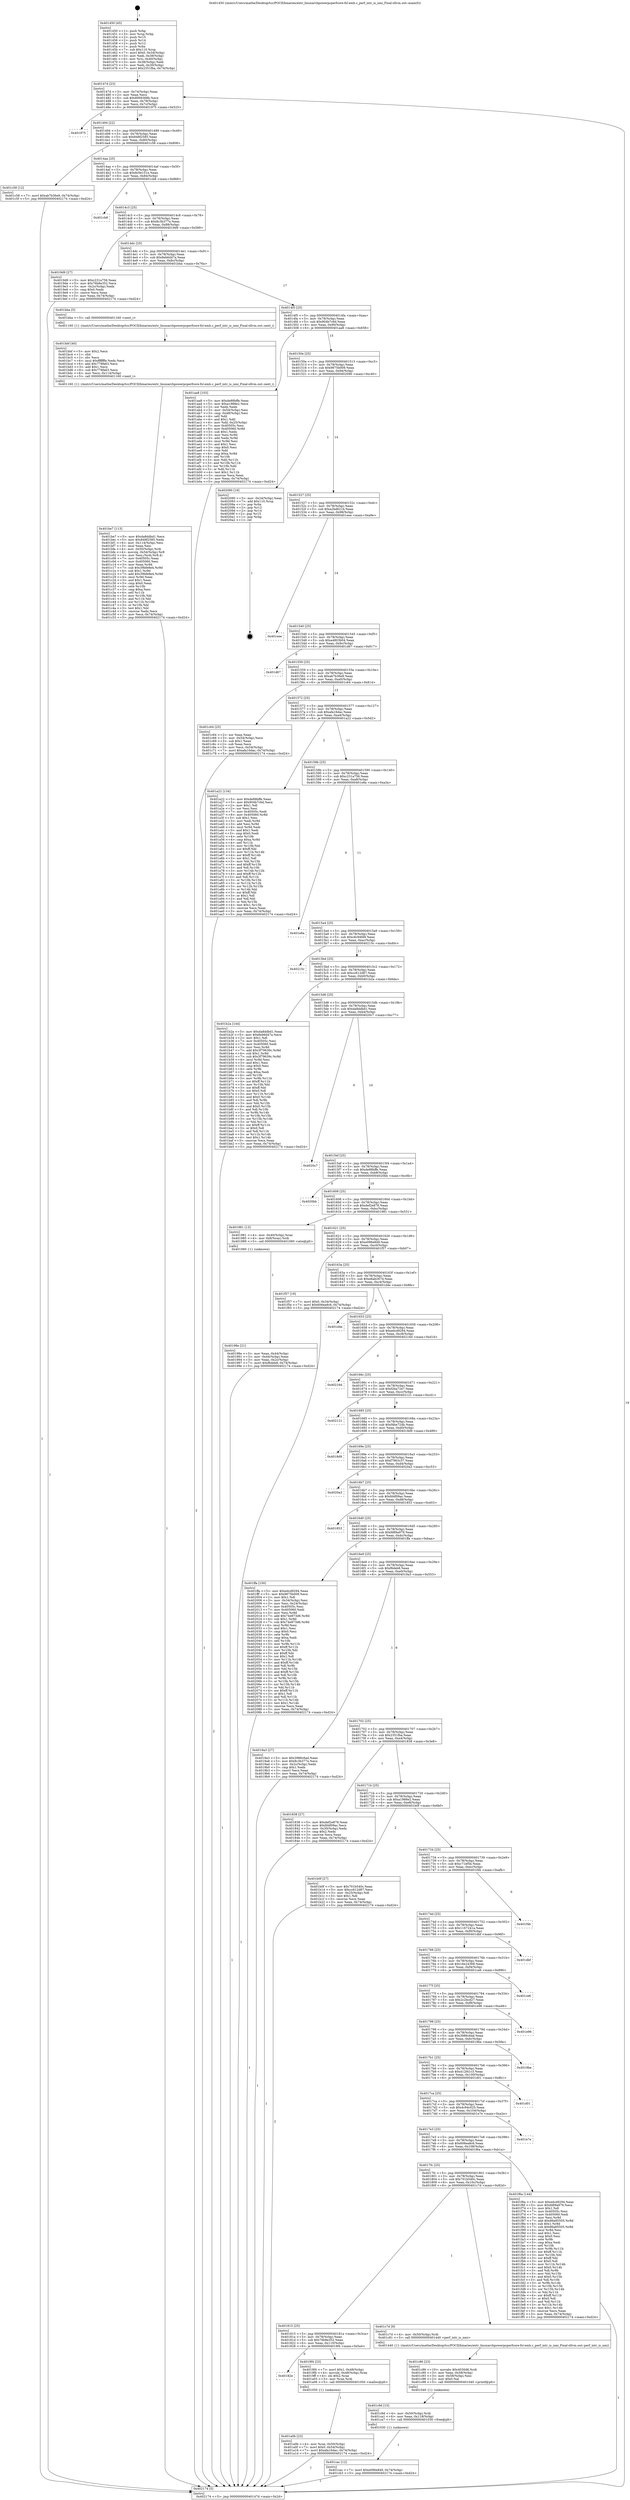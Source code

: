 digraph "0x401450" {
  label = "0x401450 (/mnt/c/Users/mathe/Desktop/tcc/POCII/binaries/extr_linuxarchpowerpcperfcore-fsl-emb.c_perf_intr_is_nmi_Final-ollvm.out::main(0))"
  labelloc = "t"
  node[shape=record]

  Entry [label="",width=0.3,height=0.3,shape=circle,fillcolor=black,style=filled]
  "0x40147d" [label="{
     0x40147d [23]\l
     | [instrs]\l
     &nbsp;&nbsp;0x40147d \<+3\>: mov -0x74(%rbp),%eax\l
     &nbsp;&nbsp;0x401480 \<+2\>: mov %eax,%ecx\l
     &nbsp;&nbsp;0x401482 \<+6\>: sub $0x8069368b,%ecx\l
     &nbsp;&nbsp;0x401488 \<+3\>: mov %eax,-0x78(%rbp)\l
     &nbsp;&nbsp;0x40148b \<+3\>: mov %ecx,-0x7c(%rbp)\l
     &nbsp;&nbsp;0x40148e \<+6\>: je 0000000000401975 \<main+0x525\>\l
  }"]
  "0x401975" [label="{
     0x401975\l
  }", style=dashed]
  "0x401494" [label="{
     0x401494 [22]\l
     | [instrs]\l
     &nbsp;&nbsp;0x401494 \<+5\>: jmp 0000000000401499 \<main+0x49\>\l
     &nbsp;&nbsp;0x401499 \<+3\>: mov -0x78(%rbp),%eax\l
     &nbsp;&nbsp;0x40149c \<+5\>: sub $0x848f2585,%eax\l
     &nbsp;&nbsp;0x4014a1 \<+3\>: mov %eax,-0x80(%rbp)\l
     &nbsp;&nbsp;0x4014a4 \<+6\>: je 0000000000401c58 \<main+0x808\>\l
  }"]
  Exit [label="",width=0.3,height=0.3,shape=circle,fillcolor=black,style=filled,peripheries=2]
  "0x401c58" [label="{
     0x401c58 [12]\l
     | [instrs]\l
     &nbsp;&nbsp;0x401c58 \<+7\>: movl $0xab7b36e9,-0x74(%rbp)\l
     &nbsp;&nbsp;0x401c5f \<+5\>: jmp 0000000000402174 \<main+0xd24\>\l
  }"]
  "0x4014aa" [label="{
     0x4014aa [25]\l
     | [instrs]\l
     &nbsp;&nbsp;0x4014aa \<+5\>: jmp 00000000004014af \<main+0x5f\>\l
     &nbsp;&nbsp;0x4014af \<+3\>: mov -0x78(%rbp),%eax\l
     &nbsp;&nbsp;0x4014b2 \<+5\>: sub $0x8c0e151e,%eax\l
     &nbsp;&nbsp;0x4014b7 \<+6\>: mov %eax,-0x84(%rbp)\l
     &nbsp;&nbsp;0x4014bd \<+6\>: je 0000000000401cb8 \<main+0x868\>\l
  }"]
  "0x401cac" [label="{
     0x401cac [12]\l
     | [instrs]\l
     &nbsp;&nbsp;0x401cac \<+7\>: movl $0xe096e849,-0x74(%rbp)\l
     &nbsp;&nbsp;0x401cb3 \<+5\>: jmp 0000000000402174 \<main+0xd24\>\l
  }"]
  "0x401cb8" [label="{
     0x401cb8\l
  }", style=dashed]
  "0x4014c3" [label="{
     0x4014c3 [25]\l
     | [instrs]\l
     &nbsp;&nbsp;0x4014c3 \<+5\>: jmp 00000000004014c8 \<main+0x78\>\l
     &nbsp;&nbsp;0x4014c8 \<+3\>: mov -0x78(%rbp),%eax\l
     &nbsp;&nbsp;0x4014cb \<+5\>: sub $0x8c3b377e,%eax\l
     &nbsp;&nbsp;0x4014d0 \<+6\>: mov %eax,-0x88(%rbp)\l
     &nbsp;&nbsp;0x4014d6 \<+6\>: je 00000000004019d9 \<main+0x589\>\l
  }"]
  "0x401c9d" [label="{
     0x401c9d [15]\l
     | [instrs]\l
     &nbsp;&nbsp;0x401c9d \<+4\>: mov -0x50(%rbp),%rdi\l
     &nbsp;&nbsp;0x401ca1 \<+6\>: mov %eax,-0x118(%rbp)\l
     &nbsp;&nbsp;0x401ca7 \<+5\>: call 0000000000401030 \<free@plt\>\l
     | [calls]\l
     &nbsp;&nbsp;0x401030 \{1\} (unknown)\l
  }"]
  "0x4019d9" [label="{
     0x4019d9 [27]\l
     | [instrs]\l
     &nbsp;&nbsp;0x4019d9 \<+5\>: mov $0xc231a756,%eax\l
     &nbsp;&nbsp;0x4019de \<+5\>: mov $0x76b8e352,%ecx\l
     &nbsp;&nbsp;0x4019e3 \<+3\>: mov -0x2c(%rbp),%edx\l
     &nbsp;&nbsp;0x4019e6 \<+3\>: cmp $0x0,%edx\l
     &nbsp;&nbsp;0x4019e9 \<+3\>: cmove %ecx,%eax\l
     &nbsp;&nbsp;0x4019ec \<+3\>: mov %eax,-0x74(%rbp)\l
     &nbsp;&nbsp;0x4019ef \<+5\>: jmp 0000000000402174 \<main+0xd24\>\l
  }"]
  "0x4014dc" [label="{
     0x4014dc [25]\l
     | [instrs]\l
     &nbsp;&nbsp;0x4014dc \<+5\>: jmp 00000000004014e1 \<main+0x91\>\l
     &nbsp;&nbsp;0x4014e1 \<+3\>: mov -0x78(%rbp),%eax\l
     &nbsp;&nbsp;0x4014e4 \<+5\>: sub $0x8eb6d47a,%eax\l
     &nbsp;&nbsp;0x4014e9 \<+6\>: mov %eax,-0x8c(%rbp)\l
     &nbsp;&nbsp;0x4014ef \<+6\>: je 0000000000401bba \<main+0x76a\>\l
  }"]
  "0x401c86" [label="{
     0x401c86 [23]\l
     | [instrs]\l
     &nbsp;&nbsp;0x401c86 \<+10\>: movabs $0x4030d6,%rdi\l
     &nbsp;&nbsp;0x401c90 \<+3\>: mov %eax,-0x58(%rbp)\l
     &nbsp;&nbsp;0x401c93 \<+3\>: mov -0x58(%rbp),%esi\l
     &nbsp;&nbsp;0x401c96 \<+2\>: mov $0x0,%al\l
     &nbsp;&nbsp;0x401c98 \<+5\>: call 0000000000401040 \<printf@plt\>\l
     | [calls]\l
     &nbsp;&nbsp;0x401040 \{1\} (unknown)\l
  }"]
  "0x401bba" [label="{
     0x401bba [5]\l
     | [instrs]\l
     &nbsp;&nbsp;0x401bba \<+5\>: call 0000000000401160 \<next_i\>\l
     | [calls]\l
     &nbsp;&nbsp;0x401160 \{1\} (/mnt/c/Users/mathe/Desktop/tcc/POCII/binaries/extr_linuxarchpowerpcperfcore-fsl-emb.c_perf_intr_is_nmi_Final-ollvm.out::next_i)\l
  }"]
  "0x4014f5" [label="{
     0x4014f5 [25]\l
     | [instrs]\l
     &nbsp;&nbsp;0x4014f5 \<+5\>: jmp 00000000004014fa \<main+0xaa\>\l
     &nbsp;&nbsp;0x4014fa \<+3\>: mov -0x78(%rbp),%eax\l
     &nbsp;&nbsp;0x4014fd \<+5\>: sub $0x904b7c6d,%eax\l
     &nbsp;&nbsp;0x401502 \<+6\>: mov %eax,-0x90(%rbp)\l
     &nbsp;&nbsp;0x401508 \<+6\>: je 0000000000401aa8 \<main+0x658\>\l
  }"]
  "0x401be7" [label="{
     0x401be7 [113]\l
     | [instrs]\l
     &nbsp;&nbsp;0x401be7 \<+5\>: mov $0xda8ddbd1,%ecx\l
     &nbsp;&nbsp;0x401bec \<+5\>: mov $0x848f2585,%edx\l
     &nbsp;&nbsp;0x401bf1 \<+6\>: mov -0x114(%rbp),%esi\l
     &nbsp;&nbsp;0x401bf7 \<+3\>: imul %eax,%esi\l
     &nbsp;&nbsp;0x401bfa \<+4\>: mov -0x50(%rbp),%rdi\l
     &nbsp;&nbsp;0x401bfe \<+4\>: movslq -0x54(%rbp),%r8\l
     &nbsp;&nbsp;0x401c02 \<+4\>: mov %esi,(%rdi,%r8,4)\l
     &nbsp;&nbsp;0x401c06 \<+7\>: mov 0x40505c,%eax\l
     &nbsp;&nbsp;0x401c0d \<+7\>: mov 0x405060,%esi\l
     &nbsp;&nbsp;0x401c14 \<+3\>: mov %eax,%r9d\l
     &nbsp;&nbsp;0x401c17 \<+7\>: sub $0x39bfe8e4,%r9d\l
     &nbsp;&nbsp;0x401c1e \<+4\>: sub $0x1,%r9d\l
     &nbsp;&nbsp;0x401c22 \<+7\>: add $0x39bfe8e4,%r9d\l
     &nbsp;&nbsp;0x401c29 \<+4\>: imul %r9d,%eax\l
     &nbsp;&nbsp;0x401c2d \<+3\>: and $0x1,%eax\l
     &nbsp;&nbsp;0x401c30 \<+3\>: cmp $0x0,%eax\l
     &nbsp;&nbsp;0x401c33 \<+4\>: sete %r10b\l
     &nbsp;&nbsp;0x401c37 \<+3\>: cmp $0xa,%esi\l
     &nbsp;&nbsp;0x401c3a \<+4\>: setl %r11b\l
     &nbsp;&nbsp;0x401c3e \<+3\>: mov %r10b,%bl\l
     &nbsp;&nbsp;0x401c41 \<+3\>: and %r11b,%bl\l
     &nbsp;&nbsp;0x401c44 \<+3\>: xor %r11b,%r10b\l
     &nbsp;&nbsp;0x401c47 \<+3\>: or %r10b,%bl\l
     &nbsp;&nbsp;0x401c4a \<+3\>: test $0x1,%bl\l
     &nbsp;&nbsp;0x401c4d \<+3\>: cmovne %edx,%ecx\l
     &nbsp;&nbsp;0x401c50 \<+3\>: mov %ecx,-0x74(%rbp)\l
     &nbsp;&nbsp;0x401c53 \<+5\>: jmp 0000000000402174 \<main+0xd24\>\l
  }"]
  "0x401aa8" [label="{
     0x401aa8 [103]\l
     | [instrs]\l
     &nbsp;&nbsp;0x401aa8 \<+5\>: mov $0xde88bffe,%eax\l
     &nbsp;&nbsp;0x401aad \<+5\>: mov $0xa1988e2,%ecx\l
     &nbsp;&nbsp;0x401ab2 \<+2\>: xor %edx,%edx\l
     &nbsp;&nbsp;0x401ab4 \<+3\>: mov -0x54(%rbp),%esi\l
     &nbsp;&nbsp;0x401ab7 \<+3\>: cmp -0x48(%rbp),%esi\l
     &nbsp;&nbsp;0x401aba \<+4\>: setl %dil\l
     &nbsp;&nbsp;0x401abe \<+4\>: and $0x1,%dil\l
     &nbsp;&nbsp;0x401ac2 \<+4\>: mov %dil,-0x25(%rbp)\l
     &nbsp;&nbsp;0x401ac6 \<+7\>: mov 0x40505c,%esi\l
     &nbsp;&nbsp;0x401acd \<+8\>: mov 0x405060,%r8d\l
     &nbsp;&nbsp;0x401ad5 \<+3\>: sub $0x1,%edx\l
     &nbsp;&nbsp;0x401ad8 \<+3\>: mov %esi,%r9d\l
     &nbsp;&nbsp;0x401adb \<+3\>: add %edx,%r9d\l
     &nbsp;&nbsp;0x401ade \<+4\>: imul %r9d,%esi\l
     &nbsp;&nbsp;0x401ae2 \<+3\>: and $0x1,%esi\l
     &nbsp;&nbsp;0x401ae5 \<+3\>: cmp $0x0,%esi\l
     &nbsp;&nbsp;0x401ae8 \<+4\>: sete %dil\l
     &nbsp;&nbsp;0x401aec \<+4\>: cmp $0xa,%r8d\l
     &nbsp;&nbsp;0x401af0 \<+4\>: setl %r10b\l
     &nbsp;&nbsp;0x401af4 \<+3\>: mov %dil,%r11b\l
     &nbsp;&nbsp;0x401af7 \<+3\>: and %r10b,%r11b\l
     &nbsp;&nbsp;0x401afa \<+3\>: xor %r10b,%dil\l
     &nbsp;&nbsp;0x401afd \<+3\>: or %dil,%r11b\l
     &nbsp;&nbsp;0x401b00 \<+4\>: test $0x1,%r11b\l
     &nbsp;&nbsp;0x401b04 \<+3\>: cmovne %ecx,%eax\l
     &nbsp;&nbsp;0x401b07 \<+3\>: mov %eax,-0x74(%rbp)\l
     &nbsp;&nbsp;0x401b0a \<+5\>: jmp 0000000000402174 \<main+0xd24\>\l
  }"]
  "0x40150e" [label="{
     0x40150e [25]\l
     | [instrs]\l
     &nbsp;&nbsp;0x40150e \<+5\>: jmp 0000000000401513 \<main+0xc3\>\l
     &nbsp;&nbsp;0x401513 \<+3\>: mov -0x78(%rbp),%eax\l
     &nbsp;&nbsp;0x401516 \<+5\>: sub $0x9875b009,%eax\l
     &nbsp;&nbsp;0x40151b \<+6\>: mov %eax,-0x94(%rbp)\l
     &nbsp;&nbsp;0x401521 \<+6\>: je 0000000000402090 \<main+0xc40\>\l
  }"]
  "0x401bbf" [label="{
     0x401bbf [40]\l
     | [instrs]\l
     &nbsp;&nbsp;0x401bbf \<+5\>: mov $0x2,%ecx\l
     &nbsp;&nbsp;0x401bc4 \<+1\>: cltd\l
     &nbsp;&nbsp;0x401bc5 \<+2\>: idiv %ecx\l
     &nbsp;&nbsp;0x401bc7 \<+6\>: imul $0xfffffffe,%edx,%ecx\l
     &nbsp;&nbsp;0x401bcd \<+6\>: add $0x778fa63,%ecx\l
     &nbsp;&nbsp;0x401bd3 \<+3\>: add $0x1,%ecx\l
     &nbsp;&nbsp;0x401bd6 \<+6\>: sub $0x778fa63,%ecx\l
     &nbsp;&nbsp;0x401bdc \<+6\>: mov %ecx,-0x114(%rbp)\l
     &nbsp;&nbsp;0x401be2 \<+5\>: call 0000000000401160 \<next_i\>\l
     | [calls]\l
     &nbsp;&nbsp;0x401160 \{1\} (/mnt/c/Users/mathe/Desktop/tcc/POCII/binaries/extr_linuxarchpowerpcperfcore-fsl-emb.c_perf_intr_is_nmi_Final-ollvm.out::next_i)\l
  }"]
  "0x402090" [label="{
     0x402090 [19]\l
     | [instrs]\l
     &nbsp;&nbsp;0x402090 \<+3\>: mov -0x24(%rbp),%eax\l
     &nbsp;&nbsp;0x402093 \<+7\>: add $0x110,%rsp\l
     &nbsp;&nbsp;0x40209a \<+1\>: pop %rbx\l
     &nbsp;&nbsp;0x40209b \<+2\>: pop %r12\l
     &nbsp;&nbsp;0x40209d \<+2\>: pop %r14\l
     &nbsp;&nbsp;0x40209f \<+2\>: pop %r15\l
     &nbsp;&nbsp;0x4020a1 \<+1\>: pop %rbp\l
     &nbsp;&nbsp;0x4020a2 \<+1\>: ret\l
  }"]
  "0x401527" [label="{
     0x401527 [25]\l
     | [instrs]\l
     &nbsp;&nbsp;0x401527 \<+5\>: jmp 000000000040152c \<main+0xdc\>\l
     &nbsp;&nbsp;0x40152c \<+3\>: mov -0x78(%rbp),%eax\l
     &nbsp;&nbsp;0x40152f \<+5\>: sub $0xa2bd621b,%eax\l
     &nbsp;&nbsp;0x401534 \<+6\>: mov %eax,-0x98(%rbp)\l
     &nbsp;&nbsp;0x40153a \<+6\>: je 0000000000401eee \<main+0xa9e\>\l
  }"]
  "0x401a0b" [label="{
     0x401a0b [23]\l
     | [instrs]\l
     &nbsp;&nbsp;0x401a0b \<+4\>: mov %rax,-0x50(%rbp)\l
     &nbsp;&nbsp;0x401a0f \<+7\>: movl $0x0,-0x54(%rbp)\l
     &nbsp;&nbsp;0x401a16 \<+7\>: movl $0xafa16dac,-0x74(%rbp)\l
     &nbsp;&nbsp;0x401a1d \<+5\>: jmp 0000000000402174 \<main+0xd24\>\l
  }"]
  "0x401eee" [label="{
     0x401eee\l
  }", style=dashed]
  "0x401540" [label="{
     0x401540 [25]\l
     | [instrs]\l
     &nbsp;&nbsp;0x401540 \<+5\>: jmp 0000000000401545 \<main+0xf5\>\l
     &nbsp;&nbsp;0x401545 \<+3\>: mov -0x78(%rbp),%eax\l
     &nbsp;&nbsp;0x401548 \<+5\>: sub $0xa4803b04,%eax\l
     &nbsp;&nbsp;0x40154d \<+6\>: mov %eax,-0x9c(%rbp)\l
     &nbsp;&nbsp;0x401553 \<+6\>: je 0000000000401d67 \<main+0x917\>\l
  }"]
  "0x40182e" [label="{
     0x40182e\l
  }", style=dashed]
  "0x401d67" [label="{
     0x401d67\l
  }", style=dashed]
  "0x401559" [label="{
     0x401559 [25]\l
     | [instrs]\l
     &nbsp;&nbsp;0x401559 \<+5\>: jmp 000000000040155e \<main+0x10e\>\l
     &nbsp;&nbsp;0x40155e \<+3\>: mov -0x78(%rbp),%eax\l
     &nbsp;&nbsp;0x401561 \<+5\>: sub $0xab7b36e9,%eax\l
     &nbsp;&nbsp;0x401566 \<+6\>: mov %eax,-0xa0(%rbp)\l
     &nbsp;&nbsp;0x40156c \<+6\>: je 0000000000401c64 \<main+0x814\>\l
  }"]
  "0x4019f4" [label="{
     0x4019f4 [23]\l
     | [instrs]\l
     &nbsp;&nbsp;0x4019f4 \<+7\>: movl $0x1,-0x48(%rbp)\l
     &nbsp;&nbsp;0x4019fb \<+4\>: movslq -0x48(%rbp),%rax\l
     &nbsp;&nbsp;0x4019ff \<+4\>: shl $0x2,%rax\l
     &nbsp;&nbsp;0x401a03 \<+3\>: mov %rax,%rdi\l
     &nbsp;&nbsp;0x401a06 \<+5\>: call 0000000000401050 \<malloc@plt\>\l
     | [calls]\l
     &nbsp;&nbsp;0x401050 \{1\} (unknown)\l
  }"]
  "0x401c64" [label="{
     0x401c64 [25]\l
     | [instrs]\l
     &nbsp;&nbsp;0x401c64 \<+2\>: xor %eax,%eax\l
     &nbsp;&nbsp;0x401c66 \<+3\>: mov -0x54(%rbp),%ecx\l
     &nbsp;&nbsp;0x401c69 \<+3\>: sub $0x1,%eax\l
     &nbsp;&nbsp;0x401c6c \<+2\>: sub %eax,%ecx\l
     &nbsp;&nbsp;0x401c6e \<+3\>: mov %ecx,-0x54(%rbp)\l
     &nbsp;&nbsp;0x401c71 \<+7\>: movl $0xafa16dac,-0x74(%rbp)\l
     &nbsp;&nbsp;0x401c78 \<+5\>: jmp 0000000000402174 \<main+0xd24\>\l
  }"]
  "0x401572" [label="{
     0x401572 [25]\l
     | [instrs]\l
     &nbsp;&nbsp;0x401572 \<+5\>: jmp 0000000000401577 \<main+0x127\>\l
     &nbsp;&nbsp;0x401577 \<+3\>: mov -0x78(%rbp),%eax\l
     &nbsp;&nbsp;0x40157a \<+5\>: sub $0xafa16dac,%eax\l
     &nbsp;&nbsp;0x40157f \<+6\>: mov %eax,-0xa4(%rbp)\l
     &nbsp;&nbsp;0x401585 \<+6\>: je 0000000000401a22 \<main+0x5d2\>\l
  }"]
  "0x401815" [label="{
     0x401815 [25]\l
     | [instrs]\l
     &nbsp;&nbsp;0x401815 \<+5\>: jmp 000000000040181a \<main+0x3ca\>\l
     &nbsp;&nbsp;0x40181a \<+3\>: mov -0x78(%rbp),%eax\l
     &nbsp;&nbsp;0x40181d \<+5\>: sub $0x76b8e352,%eax\l
     &nbsp;&nbsp;0x401822 \<+6\>: mov %eax,-0x110(%rbp)\l
     &nbsp;&nbsp;0x401828 \<+6\>: je 00000000004019f4 \<main+0x5a4\>\l
  }"]
  "0x401a22" [label="{
     0x401a22 [134]\l
     | [instrs]\l
     &nbsp;&nbsp;0x401a22 \<+5\>: mov $0xde88bffe,%eax\l
     &nbsp;&nbsp;0x401a27 \<+5\>: mov $0x904b7c6d,%ecx\l
     &nbsp;&nbsp;0x401a2c \<+2\>: mov $0x1,%dl\l
     &nbsp;&nbsp;0x401a2e \<+2\>: xor %esi,%esi\l
     &nbsp;&nbsp;0x401a30 \<+7\>: mov 0x40505c,%edi\l
     &nbsp;&nbsp;0x401a37 \<+8\>: mov 0x405060,%r8d\l
     &nbsp;&nbsp;0x401a3f \<+3\>: sub $0x1,%esi\l
     &nbsp;&nbsp;0x401a42 \<+3\>: mov %edi,%r9d\l
     &nbsp;&nbsp;0x401a45 \<+3\>: add %esi,%r9d\l
     &nbsp;&nbsp;0x401a48 \<+4\>: imul %r9d,%edi\l
     &nbsp;&nbsp;0x401a4c \<+3\>: and $0x1,%edi\l
     &nbsp;&nbsp;0x401a4f \<+3\>: cmp $0x0,%edi\l
     &nbsp;&nbsp;0x401a52 \<+4\>: sete %r10b\l
     &nbsp;&nbsp;0x401a56 \<+4\>: cmp $0xa,%r8d\l
     &nbsp;&nbsp;0x401a5a \<+4\>: setl %r11b\l
     &nbsp;&nbsp;0x401a5e \<+3\>: mov %r10b,%bl\l
     &nbsp;&nbsp;0x401a61 \<+3\>: xor $0xff,%bl\l
     &nbsp;&nbsp;0x401a64 \<+3\>: mov %r11b,%r14b\l
     &nbsp;&nbsp;0x401a67 \<+4\>: xor $0xff,%r14b\l
     &nbsp;&nbsp;0x401a6b \<+3\>: xor $0x1,%dl\l
     &nbsp;&nbsp;0x401a6e \<+3\>: mov %bl,%r15b\l
     &nbsp;&nbsp;0x401a71 \<+4\>: and $0xff,%r15b\l
     &nbsp;&nbsp;0x401a75 \<+3\>: and %dl,%r10b\l
     &nbsp;&nbsp;0x401a78 \<+3\>: mov %r14b,%r12b\l
     &nbsp;&nbsp;0x401a7b \<+4\>: and $0xff,%r12b\l
     &nbsp;&nbsp;0x401a7f \<+3\>: and %dl,%r11b\l
     &nbsp;&nbsp;0x401a82 \<+3\>: or %r10b,%r15b\l
     &nbsp;&nbsp;0x401a85 \<+3\>: or %r11b,%r12b\l
     &nbsp;&nbsp;0x401a88 \<+3\>: xor %r12b,%r15b\l
     &nbsp;&nbsp;0x401a8b \<+3\>: or %r14b,%bl\l
     &nbsp;&nbsp;0x401a8e \<+3\>: xor $0xff,%bl\l
     &nbsp;&nbsp;0x401a91 \<+3\>: or $0x1,%dl\l
     &nbsp;&nbsp;0x401a94 \<+2\>: and %dl,%bl\l
     &nbsp;&nbsp;0x401a96 \<+3\>: or %bl,%r15b\l
     &nbsp;&nbsp;0x401a99 \<+4\>: test $0x1,%r15b\l
     &nbsp;&nbsp;0x401a9d \<+3\>: cmovne %ecx,%eax\l
     &nbsp;&nbsp;0x401aa0 \<+3\>: mov %eax,-0x74(%rbp)\l
     &nbsp;&nbsp;0x401aa3 \<+5\>: jmp 0000000000402174 \<main+0xd24\>\l
  }"]
  "0x40158b" [label="{
     0x40158b [25]\l
     | [instrs]\l
     &nbsp;&nbsp;0x40158b \<+5\>: jmp 0000000000401590 \<main+0x140\>\l
     &nbsp;&nbsp;0x401590 \<+3\>: mov -0x78(%rbp),%eax\l
     &nbsp;&nbsp;0x401593 \<+5\>: sub $0xc231a756,%eax\l
     &nbsp;&nbsp;0x401598 \<+6\>: mov %eax,-0xa8(%rbp)\l
     &nbsp;&nbsp;0x40159e \<+6\>: je 0000000000401e8a \<main+0xa3a\>\l
  }"]
  "0x401c7d" [label="{
     0x401c7d [9]\l
     | [instrs]\l
     &nbsp;&nbsp;0x401c7d \<+4\>: mov -0x50(%rbp),%rdi\l
     &nbsp;&nbsp;0x401c81 \<+5\>: call 0000000000401440 \<perf_intr_is_nmi\>\l
     | [calls]\l
     &nbsp;&nbsp;0x401440 \{1\} (/mnt/c/Users/mathe/Desktop/tcc/POCII/binaries/extr_linuxarchpowerpcperfcore-fsl-emb.c_perf_intr_is_nmi_Final-ollvm.out::perf_intr_is_nmi)\l
  }"]
  "0x401e8a" [label="{
     0x401e8a\l
  }", style=dashed]
  "0x4015a4" [label="{
     0x4015a4 [25]\l
     | [instrs]\l
     &nbsp;&nbsp;0x4015a4 \<+5\>: jmp 00000000004015a9 \<main+0x159\>\l
     &nbsp;&nbsp;0x4015a9 \<+3\>: mov -0x78(%rbp),%eax\l
     &nbsp;&nbsp;0x4015ac \<+5\>: sub $0xc6c94fd9,%eax\l
     &nbsp;&nbsp;0x4015b1 \<+6\>: mov %eax,-0xac(%rbp)\l
     &nbsp;&nbsp;0x4015b7 \<+6\>: je 000000000040215c \<main+0xd0c\>\l
  }"]
  "0x4017fc" [label="{
     0x4017fc [25]\l
     | [instrs]\l
     &nbsp;&nbsp;0x4017fc \<+5\>: jmp 0000000000401801 \<main+0x3b1\>\l
     &nbsp;&nbsp;0x401801 \<+3\>: mov -0x78(%rbp),%eax\l
     &nbsp;&nbsp;0x401804 \<+5\>: sub $0x701b540c,%eax\l
     &nbsp;&nbsp;0x401809 \<+6\>: mov %eax,-0x10c(%rbp)\l
     &nbsp;&nbsp;0x40180f \<+6\>: je 0000000000401c7d \<main+0x82d\>\l
  }"]
  "0x40215c" [label="{
     0x40215c\l
  }", style=dashed]
  "0x4015bd" [label="{
     0x4015bd [25]\l
     | [instrs]\l
     &nbsp;&nbsp;0x4015bd \<+5\>: jmp 00000000004015c2 \<main+0x172\>\l
     &nbsp;&nbsp;0x4015c2 \<+3\>: mov -0x78(%rbp),%eax\l
     &nbsp;&nbsp;0x4015c5 \<+5\>: sub $0xcc612d87,%eax\l
     &nbsp;&nbsp;0x4015ca \<+6\>: mov %eax,-0xb0(%rbp)\l
     &nbsp;&nbsp;0x4015d0 \<+6\>: je 0000000000401b2a \<main+0x6da\>\l
  }"]
  "0x401f6a" [label="{
     0x401f6a [144]\l
     | [instrs]\l
     &nbsp;&nbsp;0x401f6a \<+5\>: mov $0xedcd9294,%eax\l
     &nbsp;&nbsp;0x401f6f \<+5\>: mov $0xfd89a979,%ecx\l
     &nbsp;&nbsp;0x401f74 \<+2\>: mov $0x1,%dl\l
     &nbsp;&nbsp;0x401f76 \<+7\>: mov 0x40505c,%esi\l
     &nbsp;&nbsp;0x401f7d \<+7\>: mov 0x405060,%edi\l
     &nbsp;&nbsp;0x401f84 \<+3\>: mov %esi,%r8d\l
     &nbsp;&nbsp;0x401f87 \<+7\>: add $0x86a85505,%r8d\l
     &nbsp;&nbsp;0x401f8e \<+4\>: sub $0x1,%r8d\l
     &nbsp;&nbsp;0x401f92 \<+7\>: sub $0x86a85505,%r8d\l
     &nbsp;&nbsp;0x401f99 \<+4\>: imul %r8d,%esi\l
     &nbsp;&nbsp;0x401f9d \<+3\>: and $0x1,%esi\l
     &nbsp;&nbsp;0x401fa0 \<+3\>: cmp $0x0,%esi\l
     &nbsp;&nbsp;0x401fa3 \<+4\>: sete %r9b\l
     &nbsp;&nbsp;0x401fa7 \<+3\>: cmp $0xa,%edi\l
     &nbsp;&nbsp;0x401faa \<+4\>: setl %r10b\l
     &nbsp;&nbsp;0x401fae \<+3\>: mov %r9b,%r11b\l
     &nbsp;&nbsp;0x401fb1 \<+4\>: xor $0xff,%r11b\l
     &nbsp;&nbsp;0x401fb5 \<+3\>: mov %r10b,%bl\l
     &nbsp;&nbsp;0x401fb8 \<+3\>: xor $0xff,%bl\l
     &nbsp;&nbsp;0x401fbb \<+3\>: xor $0x0,%dl\l
     &nbsp;&nbsp;0x401fbe \<+3\>: mov %r11b,%r14b\l
     &nbsp;&nbsp;0x401fc1 \<+4\>: and $0x0,%r14b\l
     &nbsp;&nbsp;0x401fc5 \<+3\>: and %dl,%r9b\l
     &nbsp;&nbsp;0x401fc8 \<+3\>: mov %bl,%r15b\l
     &nbsp;&nbsp;0x401fcb \<+4\>: and $0x0,%r15b\l
     &nbsp;&nbsp;0x401fcf \<+3\>: and %dl,%r10b\l
     &nbsp;&nbsp;0x401fd2 \<+3\>: or %r9b,%r14b\l
     &nbsp;&nbsp;0x401fd5 \<+3\>: or %r10b,%r15b\l
     &nbsp;&nbsp;0x401fd8 \<+3\>: xor %r15b,%r14b\l
     &nbsp;&nbsp;0x401fdb \<+3\>: or %bl,%r11b\l
     &nbsp;&nbsp;0x401fde \<+4\>: xor $0xff,%r11b\l
     &nbsp;&nbsp;0x401fe2 \<+3\>: or $0x0,%dl\l
     &nbsp;&nbsp;0x401fe5 \<+3\>: and %dl,%r11b\l
     &nbsp;&nbsp;0x401fe8 \<+3\>: or %r11b,%r14b\l
     &nbsp;&nbsp;0x401feb \<+4\>: test $0x1,%r14b\l
     &nbsp;&nbsp;0x401fef \<+3\>: cmovne %ecx,%eax\l
     &nbsp;&nbsp;0x401ff2 \<+3\>: mov %eax,-0x74(%rbp)\l
     &nbsp;&nbsp;0x401ff5 \<+5\>: jmp 0000000000402174 \<main+0xd24\>\l
  }"]
  "0x401b2a" [label="{
     0x401b2a [144]\l
     | [instrs]\l
     &nbsp;&nbsp;0x401b2a \<+5\>: mov $0xda8ddbd1,%eax\l
     &nbsp;&nbsp;0x401b2f \<+5\>: mov $0x8eb6d47a,%ecx\l
     &nbsp;&nbsp;0x401b34 \<+2\>: mov $0x1,%dl\l
     &nbsp;&nbsp;0x401b36 \<+7\>: mov 0x40505c,%esi\l
     &nbsp;&nbsp;0x401b3d \<+7\>: mov 0x405060,%edi\l
     &nbsp;&nbsp;0x401b44 \<+3\>: mov %esi,%r8d\l
     &nbsp;&nbsp;0x401b47 \<+7\>: add $0x3f79639c,%r8d\l
     &nbsp;&nbsp;0x401b4e \<+4\>: sub $0x1,%r8d\l
     &nbsp;&nbsp;0x401b52 \<+7\>: sub $0x3f79639c,%r8d\l
     &nbsp;&nbsp;0x401b59 \<+4\>: imul %r8d,%esi\l
     &nbsp;&nbsp;0x401b5d \<+3\>: and $0x1,%esi\l
     &nbsp;&nbsp;0x401b60 \<+3\>: cmp $0x0,%esi\l
     &nbsp;&nbsp;0x401b63 \<+4\>: sete %r9b\l
     &nbsp;&nbsp;0x401b67 \<+3\>: cmp $0xa,%edi\l
     &nbsp;&nbsp;0x401b6a \<+4\>: setl %r10b\l
     &nbsp;&nbsp;0x401b6e \<+3\>: mov %r9b,%r11b\l
     &nbsp;&nbsp;0x401b71 \<+4\>: xor $0xff,%r11b\l
     &nbsp;&nbsp;0x401b75 \<+3\>: mov %r10b,%bl\l
     &nbsp;&nbsp;0x401b78 \<+3\>: xor $0xff,%bl\l
     &nbsp;&nbsp;0x401b7b \<+3\>: xor $0x0,%dl\l
     &nbsp;&nbsp;0x401b7e \<+3\>: mov %r11b,%r14b\l
     &nbsp;&nbsp;0x401b81 \<+4\>: and $0x0,%r14b\l
     &nbsp;&nbsp;0x401b85 \<+3\>: and %dl,%r9b\l
     &nbsp;&nbsp;0x401b88 \<+3\>: mov %bl,%r15b\l
     &nbsp;&nbsp;0x401b8b \<+4\>: and $0x0,%r15b\l
     &nbsp;&nbsp;0x401b8f \<+3\>: and %dl,%r10b\l
     &nbsp;&nbsp;0x401b92 \<+3\>: or %r9b,%r14b\l
     &nbsp;&nbsp;0x401b95 \<+3\>: or %r10b,%r15b\l
     &nbsp;&nbsp;0x401b98 \<+3\>: xor %r15b,%r14b\l
     &nbsp;&nbsp;0x401b9b \<+3\>: or %bl,%r11b\l
     &nbsp;&nbsp;0x401b9e \<+4\>: xor $0xff,%r11b\l
     &nbsp;&nbsp;0x401ba2 \<+3\>: or $0x0,%dl\l
     &nbsp;&nbsp;0x401ba5 \<+3\>: and %dl,%r11b\l
     &nbsp;&nbsp;0x401ba8 \<+3\>: or %r11b,%r14b\l
     &nbsp;&nbsp;0x401bab \<+4\>: test $0x1,%r14b\l
     &nbsp;&nbsp;0x401baf \<+3\>: cmovne %ecx,%eax\l
     &nbsp;&nbsp;0x401bb2 \<+3\>: mov %eax,-0x74(%rbp)\l
     &nbsp;&nbsp;0x401bb5 \<+5\>: jmp 0000000000402174 \<main+0xd24\>\l
  }"]
  "0x4015d6" [label="{
     0x4015d6 [25]\l
     | [instrs]\l
     &nbsp;&nbsp;0x4015d6 \<+5\>: jmp 00000000004015db \<main+0x18b\>\l
     &nbsp;&nbsp;0x4015db \<+3\>: mov -0x78(%rbp),%eax\l
     &nbsp;&nbsp;0x4015de \<+5\>: sub $0xda8ddbd1,%eax\l
     &nbsp;&nbsp;0x4015e3 \<+6\>: mov %eax,-0xb4(%rbp)\l
     &nbsp;&nbsp;0x4015e9 \<+6\>: je 00000000004020c7 \<main+0xc77\>\l
  }"]
  "0x4017e3" [label="{
     0x4017e3 [25]\l
     | [instrs]\l
     &nbsp;&nbsp;0x4017e3 \<+5\>: jmp 00000000004017e8 \<main+0x398\>\l
     &nbsp;&nbsp;0x4017e8 \<+3\>: mov -0x78(%rbp),%eax\l
     &nbsp;&nbsp;0x4017eb \<+5\>: sub $0x606ea8c6,%eax\l
     &nbsp;&nbsp;0x4017f0 \<+6\>: mov %eax,-0x108(%rbp)\l
     &nbsp;&nbsp;0x4017f6 \<+6\>: je 0000000000401f6a \<main+0xb1a\>\l
  }"]
  "0x4020c7" [label="{
     0x4020c7\l
  }", style=dashed]
  "0x4015ef" [label="{
     0x4015ef [25]\l
     | [instrs]\l
     &nbsp;&nbsp;0x4015ef \<+5\>: jmp 00000000004015f4 \<main+0x1a4\>\l
     &nbsp;&nbsp;0x4015f4 \<+3\>: mov -0x78(%rbp),%eax\l
     &nbsp;&nbsp;0x4015f7 \<+5\>: sub $0xde88bffe,%eax\l
     &nbsp;&nbsp;0x4015fc \<+6\>: mov %eax,-0xb8(%rbp)\l
     &nbsp;&nbsp;0x401602 \<+6\>: je 00000000004020bb \<main+0xc6b\>\l
  }"]
  "0x401e7e" [label="{
     0x401e7e\l
  }", style=dashed]
  "0x4020bb" [label="{
     0x4020bb\l
  }", style=dashed]
  "0x401608" [label="{
     0x401608 [25]\l
     | [instrs]\l
     &nbsp;&nbsp;0x401608 \<+5\>: jmp 000000000040160d \<main+0x1bd\>\l
     &nbsp;&nbsp;0x40160d \<+3\>: mov -0x78(%rbp),%eax\l
     &nbsp;&nbsp;0x401610 \<+5\>: sub $0xdef2e878,%eax\l
     &nbsp;&nbsp;0x401615 \<+6\>: mov %eax,-0xbc(%rbp)\l
     &nbsp;&nbsp;0x40161b \<+6\>: je 0000000000401981 \<main+0x531\>\l
  }"]
  "0x4017ca" [label="{
     0x4017ca [25]\l
     | [instrs]\l
     &nbsp;&nbsp;0x4017ca \<+5\>: jmp 00000000004017cf \<main+0x37f\>\l
     &nbsp;&nbsp;0x4017cf \<+3\>: mov -0x78(%rbp),%eax\l
     &nbsp;&nbsp;0x4017d2 \<+5\>: sub $0x4c94c025,%eax\l
     &nbsp;&nbsp;0x4017d7 \<+6\>: mov %eax,-0x104(%rbp)\l
     &nbsp;&nbsp;0x4017dd \<+6\>: je 0000000000401e7e \<main+0xa2e\>\l
  }"]
  "0x401981" [label="{
     0x401981 [13]\l
     | [instrs]\l
     &nbsp;&nbsp;0x401981 \<+4\>: mov -0x40(%rbp),%rax\l
     &nbsp;&nbsp;0x401985 \<+4\>: mov 0x8(%rax),%rdi\l
     &nbsp;&nbsp;0x401989 \<+5\>: call 0000000000401060 \<atoi@plt\>\l
     | [calls]\l
     &nbsp;&nbsp;0x401060 \{1\} (unknown)\l
  }"]
  "0x401621" [label="{
     0x401621 [25]\l
     | [instrs]\l
     &nbsp;&nbsp;0x401621 \<+5\>: jmp 0000000000401626 \<main+0x1d6\>\l
     &nbsp;&nbsp;0x401626 \<+3\>: mov -0x78(%rbp),%eax\l
     &nbsp;&nbsp;0x401629 \<+5\>: sub $0xe096e849,%eax\l
     &nbsp;&nbsp;0x40162e \<+6\>: mov %eax,-0xc0(%rbp)\l
     &nbsp;&nbsp;0x401634 \<+6\>: je 0000000000401f57 \<main+0xb07\>\l
  }"]
  "0x401d01" [label="{
     0x401d01\l
  }", style=dashed]
  "0x401f57" [label="{
     0x401f57 [19]\l
     | [instrs]\l
     &nbsp;&nbsp;0x401f57 \<+7\>: movl $0x0,-0x34(%rbp)\l
     &nbsp;&nbsp;0x401f5e \<+7\>: movl $0x606ea8c6,-0x74(%rbp)\l
     &nbsp;&nbsp;0x401f65 \<+5\>: jmp 0000000000402174 \<main+0xd24\>\l
  }"]
  "0x40163a" [label="{
     0x40163a [25]\l
     | [instrs]\l
     &nbsp;&nbsp;0x40163a \<+5\>: jmp 000000000040163f \<main+0x1ef\>\l
     &nbsp;&nbsp;0x40163f \<+3\>: mov -0x78(%rbp),%eax\l
     &nbsp;&nbsp;0x401642 \<+5\>: sub $0xe6ab267d,%eax\l
     &nbsp;&nbsp;0x401647 \<+6\>: mov %eax,-0xc4(%rbp)\l
     &nbsp;&nbsp;0x40164d \<+6\>: je 0000000000401d4e \<main+0x8fe\>\l
  }"]
  "0x4017b1" [label="{
     0x4017b1 [25]\l
     | [instrs]\l
     &nbsp;&nbsp;0x4017b1 \<+5\>: jmp 00000000004017b6 \<main+0x366\>\l
     &nbsp;&nbsp;0x4017b6 \<+3\>: mov -0x78(%rbp),%eax\l
     &nbsp;&nbsp;0x4017b9 \<+5\>: sub $0x412f41c3,%eax\l
     &nbsp;&nbsp;0x4017be \<+6\>: mov %eax,-0x100(%rbp)\l
     &nbsp;&nbsp;0x4017c4 \<+6\>: je 0000000000401d01 \<main+0x8b1\>\l
  }"]
  "0x401d4e" [label="{
     0x401d4e\l
  }", style=dashed]
  "0x401653" [label="{
     0x401653 [25]\l
     | [instrs]\l
     &nbsp;&nbsp;0x401653 \<+5\>: jmp 0000000000401658 \<main+0x208\>\l
     &nbsp;&nbsp;0x401658 \<+3\>: mov -0x78(%rbp),%eax\l
     &nbsp;&nbsp;0x40165b \<+5\>: sub $0xedcd9294,%eax\l
     &nbsp;&nbsp;0x401660 \<+6\>: mov %eax,-0xc8(%rbp)\l
     &nbsp;&nbsp;0x401666 \<+6\>: je 000000000040216d \<main+0xd1d\>\l
  }"]
  "0x4019be" [label="{
     0x4019be\l
  }", style=dashed]
  "0x40216d" [label="{
     0x40216d\l
  }", style=dashed]
  "0x40166c" [label="{
     0x40166c [25]\l
     | [instrs]\l
     &nbsp;&nbsp;0x40166c \<+5\>: jmp 0000000000401671 \<main+0x221\>\l
     &nbsp;&nbsp;0x401671 \<+3\>: mov -0x78(%rbp),%eax\l
     &nbsp;&nbsp;0x401674 \<+5\>: sub $0xf2ba72e7,%eax\l
     &nbsp;&nbsp;0x401679 \<+6\>: mov %eax,-0xcc(%rbp)\l
     &nbsp;&nbsp;0x40167f \<+6\>: je 0000000000402121 \<main+0xcd1\>\l
  }"]
  "0x401798" [label="{
     0x401798 [25]\l
     | [instrs]\l
     &nbsp;&nbsp;0x401798 \<+5\>: jmp 000000000040179d \<main+0x34d\>\l
     &nbsp;&nbsp;0x40179d \<+3\>: mov -0x78(%rbp),%eax\l
     &nbsp;&nbsp;0x4017a0 \<+5\>: sub $0x3986c6ad,%eax\l
     &nbsp;&nbsp;0x4017a5 \<+6\>: mov %eax,-0xfc(%rbp)\l
     &nbsp;&nbsp;0x4017ab \<+6\>: je 00000000004019be \<main+0x56e\>\l
  }"]
  "0x402121" [label="{
     0x402121\l
  }", style=dashed]
  "0x401685" [label="{
     0x401685 [25]\l
     | [instrs]\l
     &nbsp;&nbsp;0x401685 \<+5\>: jmp 000000000040168a \<main+0x23a\>\l
     &nbsp;&nbsp;0x40168a \<+3\>: mov -0x78(%rbp),%eax\l
     &nbsp;&nbsp;0x40168d \<+5\>: sub $0xf4be724b,%eax\l
     &nbsp;&nbsp;0x401692 \<+6\>: mov %eax,-0xd0(%rbp)\l
     &nbsp;&nbsp;0x401698 \<+6\>: je 00000000004018d9 \<main+0x489\>\l
  }"]
  "0x401e96" [label="{
     0x401e96\l
  }", style=dashed]
  "0x4018d9" [label="{
     0x4018d9\l
  }", style=dashed]
  "0x40169e" [label="{
     0x40169e [25]\l
     | [instrs]\l
     &nbsp;&nbsp;0x40169e \<+5\>: jmp 00000000004016a3 \<main+0x253\>\l
     &nbsp;&nbsp;0x4016a3 \<+3\>: mov -0x78(%rbp),%eax\l
     &nbsp;&nbsp;0x4016a6 \<+5\>: sub $0xf7963c37,%eax\l
     &nbsp;&nbsp;0x4016ab \<+6\>: mov %eax,-0xd4(%rbp)\l
     &nbsp;&nbsp;0x4016b1 \<+6\>: je 00000000004020a3 \<main+0xc53\>\l
  }"]
  "0x40177f" [label="{
     0x40177f [25]\l
     | [instrs]\l
     &nbsp;&nbsp;0x40177f \<+5\>: jmp 0000000000401784 \<main+0x334\>\l
     &nbsp;&nbsp;0x401784 \<+3\>: mov -0x78(%rbp),%eax\l
     &nbsp;&nbsp;0x401787 \<+5\>: sub $0x2c2bcd27,%eax\l
     &nbsp;&nbsp;0x40178c \<+6\>: mov %eax,-0xf8(%rbp)\l
     &nbsp;&nbsp;0x401792 \<+6\>: je 0000000000401e96 \<main+0xa46\>\l
  }"]
  "0x4020a3" [label="{
     0x4020a3\l
  }", style=dashed]
  "0x4016b7" [label="{
     0x4016b7 [25]\l
     | [instrs]\l
     &nbsp;&nbsp;0x4016b7 \<+5\>: jmp 00000000004016bc \<main+0x26c\>\l
     &nbsp;&nbsp;0x4016bc \<+3\>: mov -0x78(%rbp),%eax\l
     &nbsp;&nbsp;0x4016bf \<+5\>: sub $0xfd4f09ac,%eax\l
     &nbsp;&nbsp;0x4016c4 \<+6\>: mov %eax,-0xd8(%rbp)\l
     &nbsp;&nbsp;0x4016ca \<+6\>: je 0000000000401853 \<main+0x403\>\l
  }"]
  "0x401ce6" [label="{
     0x401ce6\l
  }", style=dashed]
  "0x401853" [label="{
     0x401853\l
  }", style=dashed]
  "0x4016d0" [label="{
     0x4016d0 [25]\l
     | [instrs]\l
     &nbsp;&nbsp;0x4016d0 \<+5\>: jmp 00000000004016d5 \<main+0x285\>\l
     &nbsp;&nbsp;0x4016d5 \<+3\>: mov -0x78(%rbp),%eax\l
     &nbsp;&nbsp;0x4016d8 \<+5\>: sub $0xfd89a979,%eax\l
     &nbsp;&nbsp;0x4016dd \<+6\>: mov %eax,-0xdc(%rbp)\l
     &nbsp;&nbsp;0x4016e3 \<+6\>: je 0000000000401ffa \<main+0xbaa\>\l
  }"]
  "0x401766" [label="{
     0x401766 [25]\l
     | [instrs]\l
     &nbsp;&nbsp;0x401766 \<+5\>: jmp 000000000040176b \<main+0x31b\>\l
     &nbsp;&nbsp;0x40176b \<+3\>: mov -0x78(%rbp),%eax\l
     &nbsp;&nbsp;0x40176e \<+5\>: sub $0x16e24368,%eax\l
     &nbsp;&nbsp;0x401773 \<+6\>: mov %eax,-0xf4(%rbp)\l
     &nbsp;&nbsp;0x401779 \<+6\>: je 0000000000401ce6 \<main+0x896\>\l
  }"]
  "0x401ffa" [label="{
     0x401ffa [150]\l
     | [instrs]\l
     &nbsp;&nbsp;0x401ffa \<+5\>: mov $0xedcd9294,%eax\l
     &nbsp;&nbsp;0x401fff \<+5\>: mov $0x9875b009,%ecx\l
     &nbsp;&nbsp;0x402004 \<+2\>: mov $0x1,%dl\l
     &nbsp;&nbsp;0x402006 \<+3\>: mov -0x34(%rbp),%esi\l
     &nbsp;&nbsp;0x402009 \<+3\>: mov %esi,-0x24(%rbp)\l
     &nbsp;&nbsp;0x40200c \<+7\>: mov 0x40505c,%esi\l
     &nbsp;&nbsp;0x402013 \<+7\>: mov 0x405060,%edi\l
     &nbsp;&nbsp;0x40201a \<+3\>: mov %esi,%r8d\l
     &nbsp;&nbsp;0x40201d \<+7\>: add $0x74e873d6,%r8d\l
     &nbsp;&nbsp;0x402024 \<+4\>: sub $0x1,%r8d\l
     &nbsp;&nbsp;0x402028 \<+7\>: sub $0x74e873d6,%r8d\l
     &nbsp;&nbsp;0x40202f \<+4\>: imul %r8d,%esi\l
     &nbsp;&nbsp;0x402033 \<+3\>: and $0x1,%esi\l
     &nbsp;&nbsp;0x402036 \<+3\>: cmp $0x0,%esi\l
     &nbsp;&nbsp;0x402039 \<+4\>: sete %r9b\l
     &nbsp;&nbsp;0x40203d \<+3\>: cmp $0xa,%edi\l
     &nbsp;&nbsp;0x402040 \<+4\>: setl %r10b\l
     &nbsp;&nbsp;0x402044 \<+3\>: mov %r9b,%r11b\l
     &nbsp;&nbsp;0x402047 \<+4\>: xor $0xff,%r11b\l
     &nbsp;&nbsp;0x40204b \<+3\>: mov %r10b,%bl\l
     &nbsp;&nbsp;0x40204e \<+3\>: xor $0xff,%bl\l
     &nbsp;&nbsp;0x402051 \<+3\>: xor $0x1,%dl\l
     &nbsp;&nbsp;0x402054 \<+3\>: mov %r11b,%r14b\l
     &nbsp;&nbsp;0x402057 \<+4\>: and $0xff,%r14b\l
     &nbsp;&nbsp;0x40205b \<+3\>: and %dl,%r9b\l
     &nbsp;&nbsp;0x40205e \<+3\>: mov %bl,%r15b\l
     &nbsp;&nbsp;0x402061 \<+4\>: and $0xff,%r15b\l
     &nbsp;&nbsp;0x402065 \<+3\>: and %dl,%r10b\l
     &nbsp;&nbsp;0x402068 \<+3\>: or %r9b,%r14b\l
     &nbsp;&nbsp;0x40206b \<+3\>: or %r10b,%r15b\l
     &nbsp;&nbsp;0x40206e \<+3\>: xor %r15b,%r14b\l
     &nbsp;&nbsp;0x402071 \<+3\>: or %bl,%r11b\l
     &nbsp;&nbsp;0x402074 \<+4\>: xor $0xff,%r11b\l
     &nbsp;&nbsp;0x402078 \<+3\>: or $0x1,%dl\l
     &nbsp;&nbsp;0x40207b \<+3\>: and %dl,%r11b\l
     &nbsp;&nbsp;0x40207e \<+3\>: or %r11b,%r14b\l
     &nbsp;&nbsp;0x402081 \<+4\>: test $0x1,%r14b\l
     &nbsp;&nbsp;0x402085 \<+3\>: cmovne %ecx,%eax\l
     &nbsp;&nbsp;0x402088 \<+3\>: mov %eax,-0x74(%rbp)\l
     &nbsp;&nbsp;0x40208b \<+5\>: jmp 0000000000402174 \<main+0xd24\>\l
  }"]
  "0x4016e9" [label="{
     0x4016e9 [25]\l
     | [instrs]\l
     &nbsp;&nbsp;0x4016e9 \<+5\>: jmp 00000000004016ee \<main+0x29e\>\l
     &nbsp;&nbsp;0x4016ee \<+3\>: mov -0x78(%rbp),%eax\l
     &nbsp;&nbsp;0x4016f1 \<+5\>: sub $0xf6deb8,%eax\l
     &nbsp;&nbsp;0x4016f6 \<+6\>: mov %eax,-0xe0(%rbp)\l
     &nbsp;&nbsp;0x4016fc \<+6\>: je 00000000004019a3 \<main+0x553\>\l
  }"]
  "0x401dbf" [label="{
     0x401dbf\l
  }", style=dashed]
  "0x4019a3" [label="{
     0x4019a3 [27]\l
     | [instrs]\l
     &nbsp;&nbsp;0x4019a3 \<+5\>: mov $0x3986c6ad,%eax\l
     &nbsp;&nbsp;0x4019a8 \<+5\>: mov $0x8c3b377e,%ecx\l
     &nbsp;&nbsp;0x4019ad \<+3\>: mov -0x2c(%rbp),%edx\l
     &nbsp;&nbsp;0x4019b0 \<+3\>: cmp $0x1,%edx\l
     &nbsp;&nbsp;0x4019b3 \<+3\>: cmovl %ecx,%eax\l
     &nbsp;&nbsp;0x4019b6 \<+3\>: mov %eax,-0x74(%rbp)\l
     &nbsp;&nbsp;0x4019b9 \<+5\>: jmp 0000000000402174 \<main+0xd24\>\l
  }"]
  "0x401702" [label="{
     0x401702 [25]\l
     | [instrs]\l
     &nbsp;&nbsp;0x401702 \<+5\>: jmp 0000000000401707 \<main+0x2b7\>\l
     &nbsp;&nbsp;0x401707 \<+3\>: mov -0x78(%rbp),%eax\l
     &nbsp;&nbsp;0x40170a \<+5\>: sub $0x2351fba,%eax\l
     &nbsp;&nbsp;0x40170f \<+6\>: mov %eax,-0xe4(%rbp)\l
     &nbsp;&nbsp;0x401715 \<+6\>: je 0000000000401838 \<main+0x3e8\>\l
  }"]
  "0x40174d" [label="{
     0x40174d [25]\l
     | [instrs]\l
     &nbsp;&nbsp;0x40174d \<+5\>: jmp 0000000000401752 \<main+0x302\>\l
     &nbsp;&nbsp;0x401752 \<+3\>: mov -0x78(%rbp),%eax\l
     &nbsp;&nbsp;0x401755 \<+5\>: sub $0x1167241a,%eax\l
     &nbsp;&nbsp;0x40175a \<+6\>: mov %eax,-0xf0(%rbp)\l
     &nbsp;&nbsp;0x401760 \<+6\>: je 0000000000401dbf \<main+0x96f\>\l
  }"]
  "0x401838" [label="{
     0x401838 [27]\l
     | [instrs]\l
     &nbsp;&nbsp;0x401838 \<+5\>: mov $0xdef2e878,%eax\l
     &nbsp;&nbsp;0x40183d \<+5\>: mov $0xfd4f09ac,%ecx\l
     &nbsp;&nbsp;0x401842 \<+3\>: mov -0x30(%rbp),%edx\l
     &nbsp;&nbsp;0x401845 \<+3\>: cmp $0x2,%edx\l
     &nbsp;&nbsp;0x401848 \<+3\>: cmovne %ecx,%eax\l
     &nbsp;&nbsp;0x40184b \<+3\>: mov %eax,-0x74(%rbp)\l
     &nbsp;&nbsp;0x40184e \<+5\>: jmp 0000000000402174 \<main+0xd24\>\l
  }"]
  "0x40171b" [label="{
     0x40171b [25]\l
     | [instrs]\l
     &nbsp;&nbsp;0x40171b \<+5\>: jmp 0000000000401720 \<main+0x2d0\>\l
     &nbsp;&nbsp;0x401720 \<+3\>: mov -0x78(%rbp),%eax\l
     &nbsp;&nbsp;0x401723 \<+5\>: sub $0xa1988e2,%eax\l
     &nbsp;&nbsp;0x401728 \<+6\>: mov %eax,-0xe8(%rbp)\l
     &nbsp;&nbsp;0x40172e \<+6\>: je 0000000000401b0f \<main+0x6bf\>\l
  }"]
  "0x402174" [label="{
     0x402174 [5]\l
     | [instrs]\l
     &nbsp;&nbsp;0x402174 \<+5\>: jmp 000000000040147d \<main+0x2d\>\l
  }"]
  "0x401450" [label="{
     0x401450 [45]\l
     | [instrs]\l
     &nbsp;&nbsp;0x401450 \<+1\>: push %rbp\l
     &nbsp;&nbsp;0x401451 \<+3\>: mov %rsp,%rbp\l
     &nbsp;&nbsp;0x401454 \<+2\>: push %r15\l
     &nbsp;&nbsp;0x401456 \<+2\>: push %r14\l
     &nbsp;&nbsp;0x401458 \<+2\>: push %r12\l
     &nbsp;&nbsp;0x40145a \<+1\>: push %rbx\l
     &nbsp;&nbsp;0x40145b \<+7\>: sub $0x110,%rsp\l
     &nbsp;&nbsp;0x401462 \<+7\>: movl $0x0,-0x34(%rbp)\l
     &nbsp;&nbsp;0x401469 \<+3\>: mov %edi,-0x38(%rbp)\l
     &nbsp;&nbsp;0x40146c \<+4\>: mov %rsi,-0x40(%rbp)\l
     &nbsp;&nbsp;0x401470 \<+3\>: mov -0x38(%rbp),%edi\l
     &nbsp;&nbsp;0x401473 \<+3\>: mov %edi,-0x30(%rbp)\l
     &nbsp;&nbsp;0x401476 \<+7\>: movl $0x2351fba,-0x74(%rbp)\l
  }"]
  "0x40198e" [label="{
     0x40198e [21]\l
     | [instrs]\l
     &nbsp;&nbsp;0x40198e \<+3\>: mov %eax,-0x44(%rbp)\l
     &nbsp;&nbsp;0x401991 \<+3\>: mov -0x44(%rbp),%eax\l
     &nbsp;&nbsp;0x401994 \<+3\>: mov %eax,-0x2c(%rbp)\l
     &nbsp;&nbsp;0x401997 \<+7\>: movl $0xf6deb8,-0x74(%rbp)\l
     &nbsp;&nbsp;0x40199e \<+5\>: jmp 0000000000402174 \<main+0xd24\>\l
  }"]
  "0x401f4b" [label="{
     0x401f4b\l
  }", style=dashed]
  "0x401b0f" [label="{
     0x401b0f [27]\l
     | [instrs]\l
     &nbsp;&nbsp;0x401b0f \<+5\>: mov $0x701b540c,%eax\l
     &nbsp;&nbsp;0x401b14 \<+5\>: mov $0xcc612d87,%ecx\l
     &nbsp;&nbsp;0x401b19 \<+3\>: mov -0x25(%rbp),%dl\l
     &nbsp;&nbsp;0x401b1c \<+3\>: test $0x1,%dl\l
     &nbsp;&nbsp;0x401b1f \<+3\>: cmovne %ecx,%eax\l
     &nbsp;&nbsp;0x401b22 \<+3\>: mov %eax,-0x74(%rbp)\l
     &nbsp;&nbsp;0x401b25 \<+5\>: jmp 0000000000402174 \<main+0xd24\>\l
  }"]
  "0x401734" [label="{
     0x401734 [25]\l
     | [instrs]\l
     &nbsp;&nbsp;0x401734 \<+5\>: jmp 0000000000401739 \<main+0x2e9\>\l
     &nbsp;&nbsp;0x401739 \<+3\>: mov -0x78(%rbp),%eax\l
     &nbsp;&nbsp;0x40173c \<+5\>: sub $0xc71ef5b,%eax\l
     &nbsp;&nbsp;0x401741 \<+6\>: mov %eax,-0xec(%rbp)\l
     &nbsp;&nbsp;0x401747 \<+6\>: je 0000000000401f4b \<main+0xafb\>\l
  }"]
  Entry -> "0x401450" [label=" 1"]
  "0x40147d" -> "0x401975" [label=" 0"]
  "0x40147d" -> "0x401494" [label=" 20"]
  "0x402090" -> Exit [label=" 1"]
  "0x401494" -> "0x401c58" [label=" 1"]
  "0x401494" -> "0x4014aa" [label=" 19"]
  "0x401ffa" -> "0x402174" [label=" 1"]
  "0x4014aa" -> "0x401cb8" [label=" 0"]
  "0x4014aa" -> "0x4014c3" [label=" 19"]
  "0x401f6a" -> "0x402174" [label=" 1"]
  "0x4014c3" -> "0x4019d9" [label=" 1"]
  "0x4014c3" -> "0x4014dc" [label=" 18"]
  "0x401f57" -> "0x402174" [label=" 1"]
  "0x4014dc" -> "0x401bba" [label=" 1"]
  "0x4014dc" -> "0x4014f5" [label=" 17"]
  "0x401cac" -> "0x402174" [label=" 1"]
  "0x4014f5" -> "0x401aa8" [label=" 2"]
  "0x4014f5" -> "0x40150e" [label=" 15"]
  "0x401c9d" -> "0x401cac" [label=" 1"]
  "0x40150e" -> "0x402090" [label=" 1"]
  "0x40150e" -> "0x401527" [label=" 14"]
  "0x401c86" -> "0x401c9d" [label=" 1"]
  "0x401527" -> "0x401eee" [label=" 0"]
  "0x401527" -> "0x401540" [label=" 14"]
  "0x401c7d" -> "0x401c86" [label=" 1"]
  "0x401540" -> "0x401d67" [label=" 0"]
  "0x401540" -> "0x401559" [label=" 14"]
  "0x401c64" -> "0x402174" [label=" 1"]
  "0x401559" -> "0x401c64" [label=" 1"]
  "0x401559" -> "0x401572" [label=" 13"]
  "0x401c58" -> "0x402174" [label=" 1"]
  "0x401572" -> "0x401a22" [label=" 2"]
  "0x401572" -> "0x40158b" [label=" 11"]
  "0x401bbf" -> "0x401be7" [label=" 1"]
  "0x40158b" -> "0x401e8a" [label=" 0"]
  "0x40158b" -> "0x4015a4" [label=" 11"]
  "0x401bba" -> "0x401bbf" [label=" 1"]
  "0x4015a4" -> "0x40215c" [label=" 0"]
  "0x4015a4" -> "0x4015bd" [label=" 11"]
  "0x401b0f" -> "0x402174" [label=" 2"]
  "0x4015bd" -> "0x401b2a" [label=" 1"]
  "0x4015bd" -> "0x4015d6" [label=" 10"]
  "0x401aa8" -> "0x402174" [label=" 2"]
  "0x4015d6" -> "0x4020c7" [label=" 0"]
  "0x4015d6" -> "0x4015ef" [label=" 10"]
  "0x401a0b" -> "0x402174" [label=" 1"]
  "0x4015ef" -> "0x4020bb" [label=" 0"]
  "0x4015ef" -> "0x401608" [label=" 10"]
  "0x4019f4" -> "0x401a0b" [label=" 1"]
  "0x401608" -> "0x401981" [label=" 1"]
  "0x401608" -> "0x401621" [label=" 9"]
  "0x401815" -> "0x4019f4" [label=" 1"]
  "0x401621" -> "0x401f57" [label=" 1"]
  "0x401621" -> "0x40163a" [label=" 8"]
  "0x401be7" -> "0x402174" [label=" 1"]
  "0x40163a" -> "0x401d4e" [label=" 0"]
  "0x40163a" -> "0x401653" [label=" 8"]
  "0x4017fc" -> "0x401c7d" [label=" 1"]
  "0x401653" -> "0x40216d" [label=" 0"]
  "0x401653" -> "0x40166c" [label=" 8"]
  "0x401b2a" -> "0x402174" [label=" 1"]
  "0x40166c" -> "0x402121" [label=" 0"]
  "0x40166c" -> "0x401685" [label=" 8"]
  "0x4017e3" -> "0x401f6a" [label=" 1"]
  "0x401685" -> "0x4018d9" [label=" 0"]
  "0x401685" -> "0x40169e" [label=" 8"]
  "0x401a22" -> "0x402174" [label=" 2"]
  "0x40169e" -> "0x4020a3" [label=" 0"]
  "0x40169e" -> "0x4016b7" [label=" 8"]
  "0x4017ca" -> "0x401e7e" [label=" 0"]
  "0x4016b7" -> "0x401853" [label=" 0"]
  "0x4016b7" -> "0x4016d0" [label=" 8"]
  "0x401815" -> "0x40182e" [label=" 0"]
  "0x4016d0" -> "0x401ffa" [label=" 1"]
  "0x4016d0" -> "0x4016e9" [label=" 7"]
  "0x4017b1" -> "0x401d01" [label=" 0"]
  "0x4016e9" -> "0x4019a3" [label=" 1"]
  "0x4016e9" -> "0x401702" [label=" 6"]
  "0x4017fc" -> "0x401815" [label=" 1"]
  "0x401702" -> "0x401838" [label=" 1"]
  "0x401702" -> "0x40171b" [label=" 5"]
  "0x401838" -> "0x402174" [label=" 1"]
  "0x401450" -> "0x40147d" [label=" 1"]
  "0x402174" -> "0x40147d" [label=" 19"]
  "0x401981" -> "0x40198e" [label=" 1"]
  "0x40198e" -> "0x402174" [label=" 1"]
  "0x4019a3" -> "0x402174" [label=" 1"]
  "0x4019d9" -> "0x402174" [label=" 1"]
  "0x401798" -> "0x4019be" [label=" 0"]
  "0x40171b" -> "0x401b0f" [label=" 2"]
  "0x40171b" -> "0x401734" [label=" 3"]
  "0x4017e3" -> "0x4017fc" [label=" 2"]
  "0x401734" -> "0x401f4b" [label=" 0"]
  "0x401734" -> "0x40174d" [label=" 3"]
  "0x401798" -> "0x4017b1" [label=" 3"]
  "0x40174d" -> "0x401dbf" [label=" 0"]
  "0x40174d" -> "0x401766" [label=" 3"]
  "0x4017b1" -> "0x4017ca" [label=" 3"]
  "0x401766" -> "0x401ce6" [label=" 0"]
  "0x401766" -> "0x40177f" [label=" 3"]
  "0x4017ca" -> "0x4017e3" [label=" 3"]
  "0x40177f" -> "0x401e96" [label=" 0"]
  "0x40177f" -> "0x401798" [label=" 3"]
}

